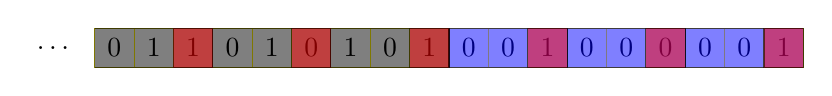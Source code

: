 \begin{tikzpicture}[auto, node distance=3.5cm,>=latex']
\tikzstyle{inner} = [draw, fill=none, rectangle, 
minimum height=5em, minimum width=7em, node distance=4cm, text width=7em, align=center]
\tikzstyle{outer} = [draw=gray,dashed,fill=none,thick,inner sep=0.2cm]
\tikzstyle{cord} = [coordinate]
\tikzstyle{sum} = [draw,circle,radius=0.5cm]
\draw[step=0.5cm,color=yellow,thin] (-1.5,0) grid (7.5,0.5);
\node at (-1.25,+0.25) {0};
\node at (-0.75,+0.25) {1};
\node at (-0.25,+0.25) {1};
\node at (+0.25,+0.25) {0};
\node at (+0.75,+0.25) {1};
\node at (+1.25,+0.25) {0};
\node at (+1.75,+0.25) {1};
\node at (+2.25,+0.25) {0};
\node at (+2.75,+0.25) {1};
\node at (+3.25,+0.25) {0};
\node at (+3.75,+0.25) {0};
\node at (+4.25,+0.25) {1};
\node at (+4.75,+0.25) {0};
\node at (+5.25,+0.25) {0};
\node at (+5.75,+0.25) {0};
\node at (+6.25,+0.25) {0};
\node at (+6.75,+0.25) {0};
\node at (+7.25,+0.25) {1};
\draw[fill=black,opacity=0.5] (0,0) rectangle (1.5,0.5);
\draw[fill=black,opacity=0.5] (1.5,0) rectangle (3,0.5);
\draw[fill=blue,opacity=0.5] (3,0) rectangle (4.5,0.5);
\draw[fill=blue,opacity=0.5] (4.5,0) rectangle (6,0.5);
\draw[fill=black,opacity=0.5] (-1.5,0.5) rectangle (0,0);
\draw[fill=blue,opacity=0.5] (6,0) rectangle (7.5,0.5);
\draw [fill=red,opacity=0.5] (1,0) rectangle (1.5,0.5);
\draw [fill=red,opacity=0.5] (2.5,0) rectangle (3,0.5);
\draw [fill=red,opacity=0.5] (4,0) rectangle (4.5,0.5);
\draw [fill=red,opacity=0.5] (5.5,0) rectangle (6,0.5);
\draw [fill=red,opacity=0.5] (-0.5,0) rectangle (0,0.5);
\draw [fill=red,opacity=0.5] (7,0) rectangle (7.5,0.5);
\node[] at (-2,0.25) {$\dots$};
\end{tikzpicture}